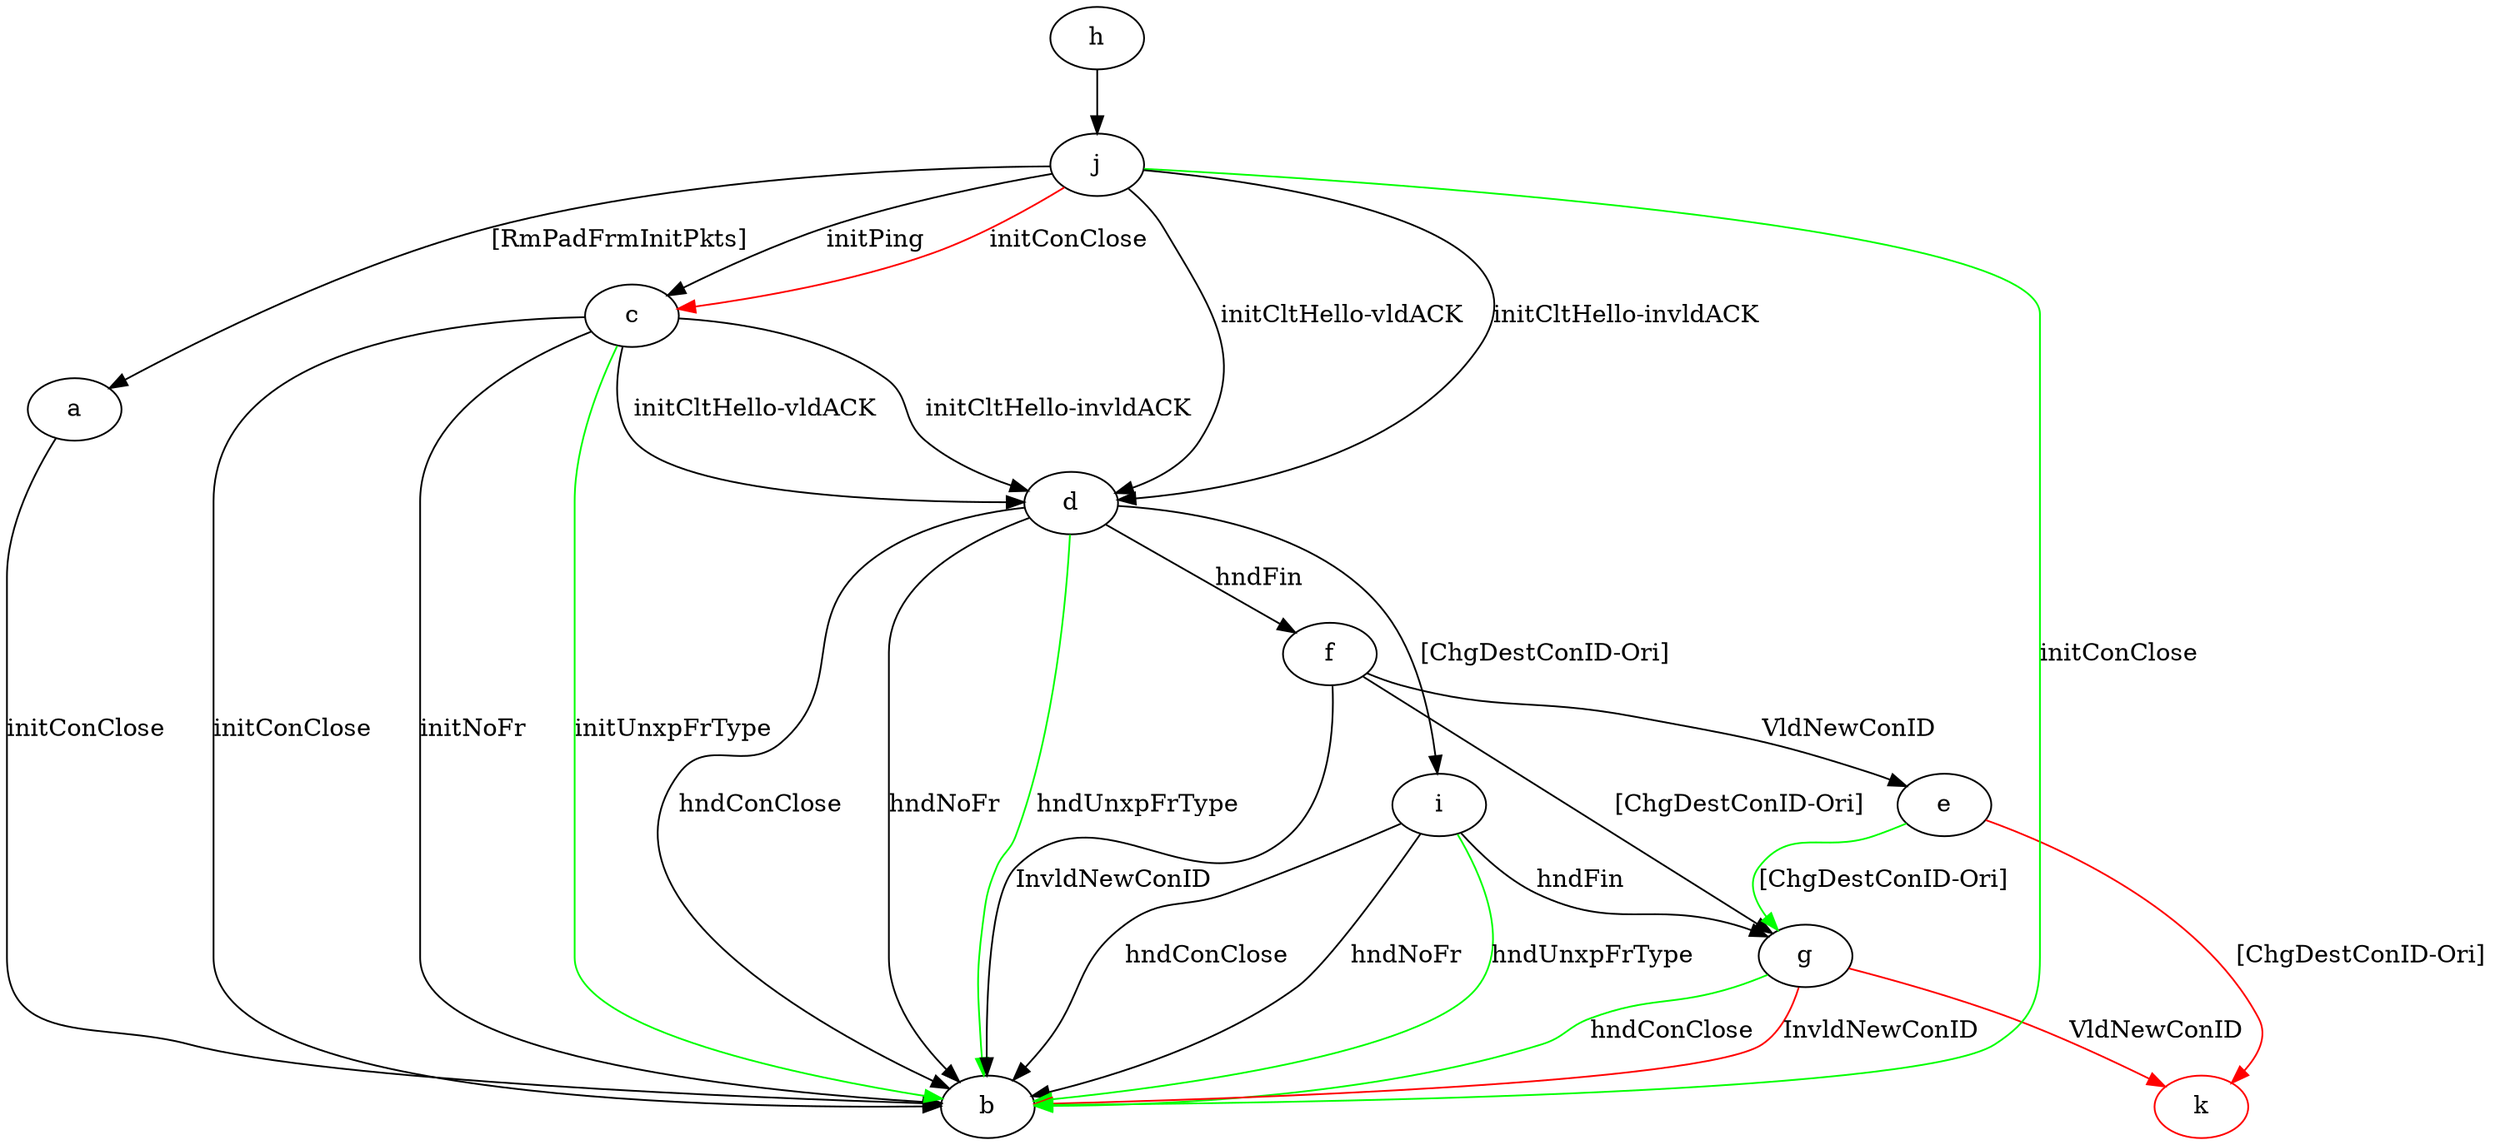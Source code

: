 digraph "" {
	a -> b	[key=0,
		label="initConClose "];
	c -> b	[key=0,
		label="initConClose "];
	c -> b	[key=1,
		label="initNoFr "];
	c -> b	[key=2,
		color=green,
		label="initUnxpFrType "];
	c -> d	[key=0,
		label="initCltHello-vldACK "];
	c -> d	[key=1,
		label="initCltHello-invldACK "];
	d -> b	[key=0,
		label="hndConClose "];
	d -> b	[key=1,
		label="hndNoFr "];
	d -> b	[key=2,
		color=green,
		label="hndUnxpFrType "];
	d -> f	[key=0,
		label="hndFin "];
	d -> i	[key=0,
		label="[ChgDestConID-Ori] "];
	e -> g	[key=0,
		color=green,
		label="[ChgDestConID-Ori] "];
	k	[color=red];
	e -> k	[key=0,
		color=red,
		label="[ChgDestConID-Ori] "];
	f -> b	[key=0,
		label="InvldNewConID "];
	f -> e	[key=0,
		label="VldNewConID "];
	f -> g	[key=0,
		label="[ChgDestConID-Ori] "];
	g -> b	[key=0,
		color=green,
		label="hndConClose "];
	g -> b	[key=1,
		color=red,
		label="InvldNewConID "];
	g -> k	[key=0,
		color=red,
		label="VldNewConID "];
	h -> j	[key=0];
	i -> b	[key=0,
		label="hndConClose "];
	i -> b	[key=1,
		label="hndNoFr "];
	i -> b	[key=2,
		color=green,
		label="hndUnxpFrType "];
	i -> g	[key=0,
		label="hndFin "];
	j -> a	[key=0,
		label="[RmPadFrmInitPkts] "];
	j -> b	[key=0,
		color=green,
		label="initConClose "];
	j -> c	[key=0,
		label="initPing "];
	j -> c	[key=1,
		color=red,
		label="initConClose "];
	j -> d	[key=0,
		label="initCltHello-vldACK "];
	j -> d	[key=1,
		label="initCltHello-invldACK "];
}
